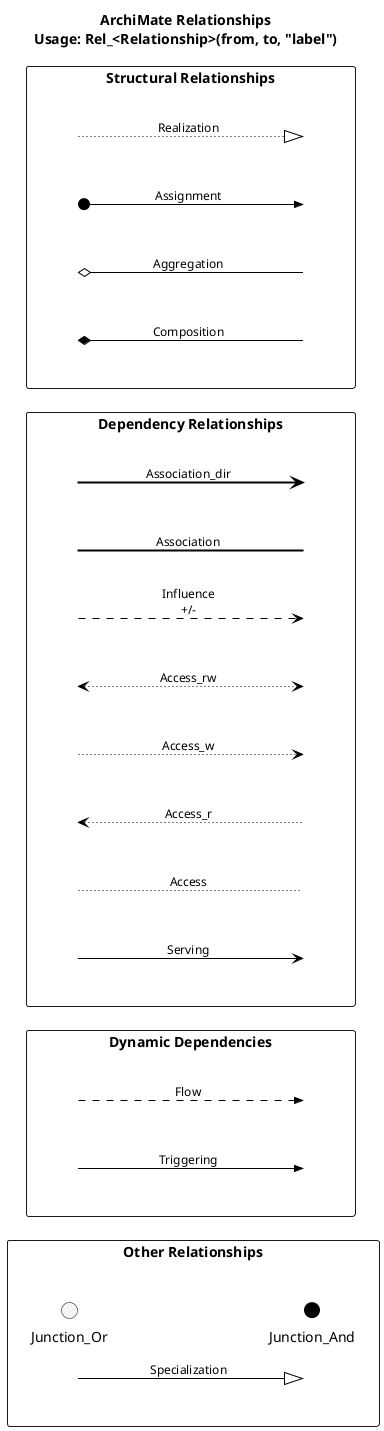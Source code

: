 @startuml
left to right direction
skinparam nodesep 4
!include <archimate/Archimate>

hide stereotype

' Hide the interface boxes to only show the relationships
<style>
interface {
    shadowing 0
    backgroundcolor transparent
    linecolor transparent
    FontColor transparent
}
.junction {
    linecolor #black
    fontcolor #black
}
</style>

title ArchiMate Relationships\nUsage: Rel_<Relationship>(from, to, "label")
rectangle "Other Relationships" as other {
    Junction_Or(jo, "Junction_Or") <<junction>>
    Junction_And(ja, "Junction_And") <<junction>>
    Rel_Specialization(i14, j14, Specialization)
    jo -[hidden]- ja
}
rectangle "Dynamic Dependencies" as dynamic {
    Rel_Flow(i10, j10, Flow)
    Rel_Triggering(i15, j15, Triggering)
}
rectangle "Dependency Relationships" as dependency {
    Rel_Association_dir(i8, j8, Association_dir)
    Rel_Association(i7, j7, Association)
    Rel_Influence(i11, j11, "Influence\n+/-")
    Rel_Access_rw(i3, j3, Access_rw)
    Rel_Access_w(i4, j4, Access_w)
    Rel_Access_r(i2, j2, Access_r)
    Rel_Access(i1, j1, Access)
    Rel_Serving(i13, j13, Serving)
}
rectangle "Structural Relationships" as structural {
    Rel_Realization(i12, j12, Realization)
    Rel_Assignment(i6, j6, Assignment)
    Rel_Aggregation(i5, j5, Aggregation)
    Rel_Composition(i9, j9, Composition)
}

@enduml
